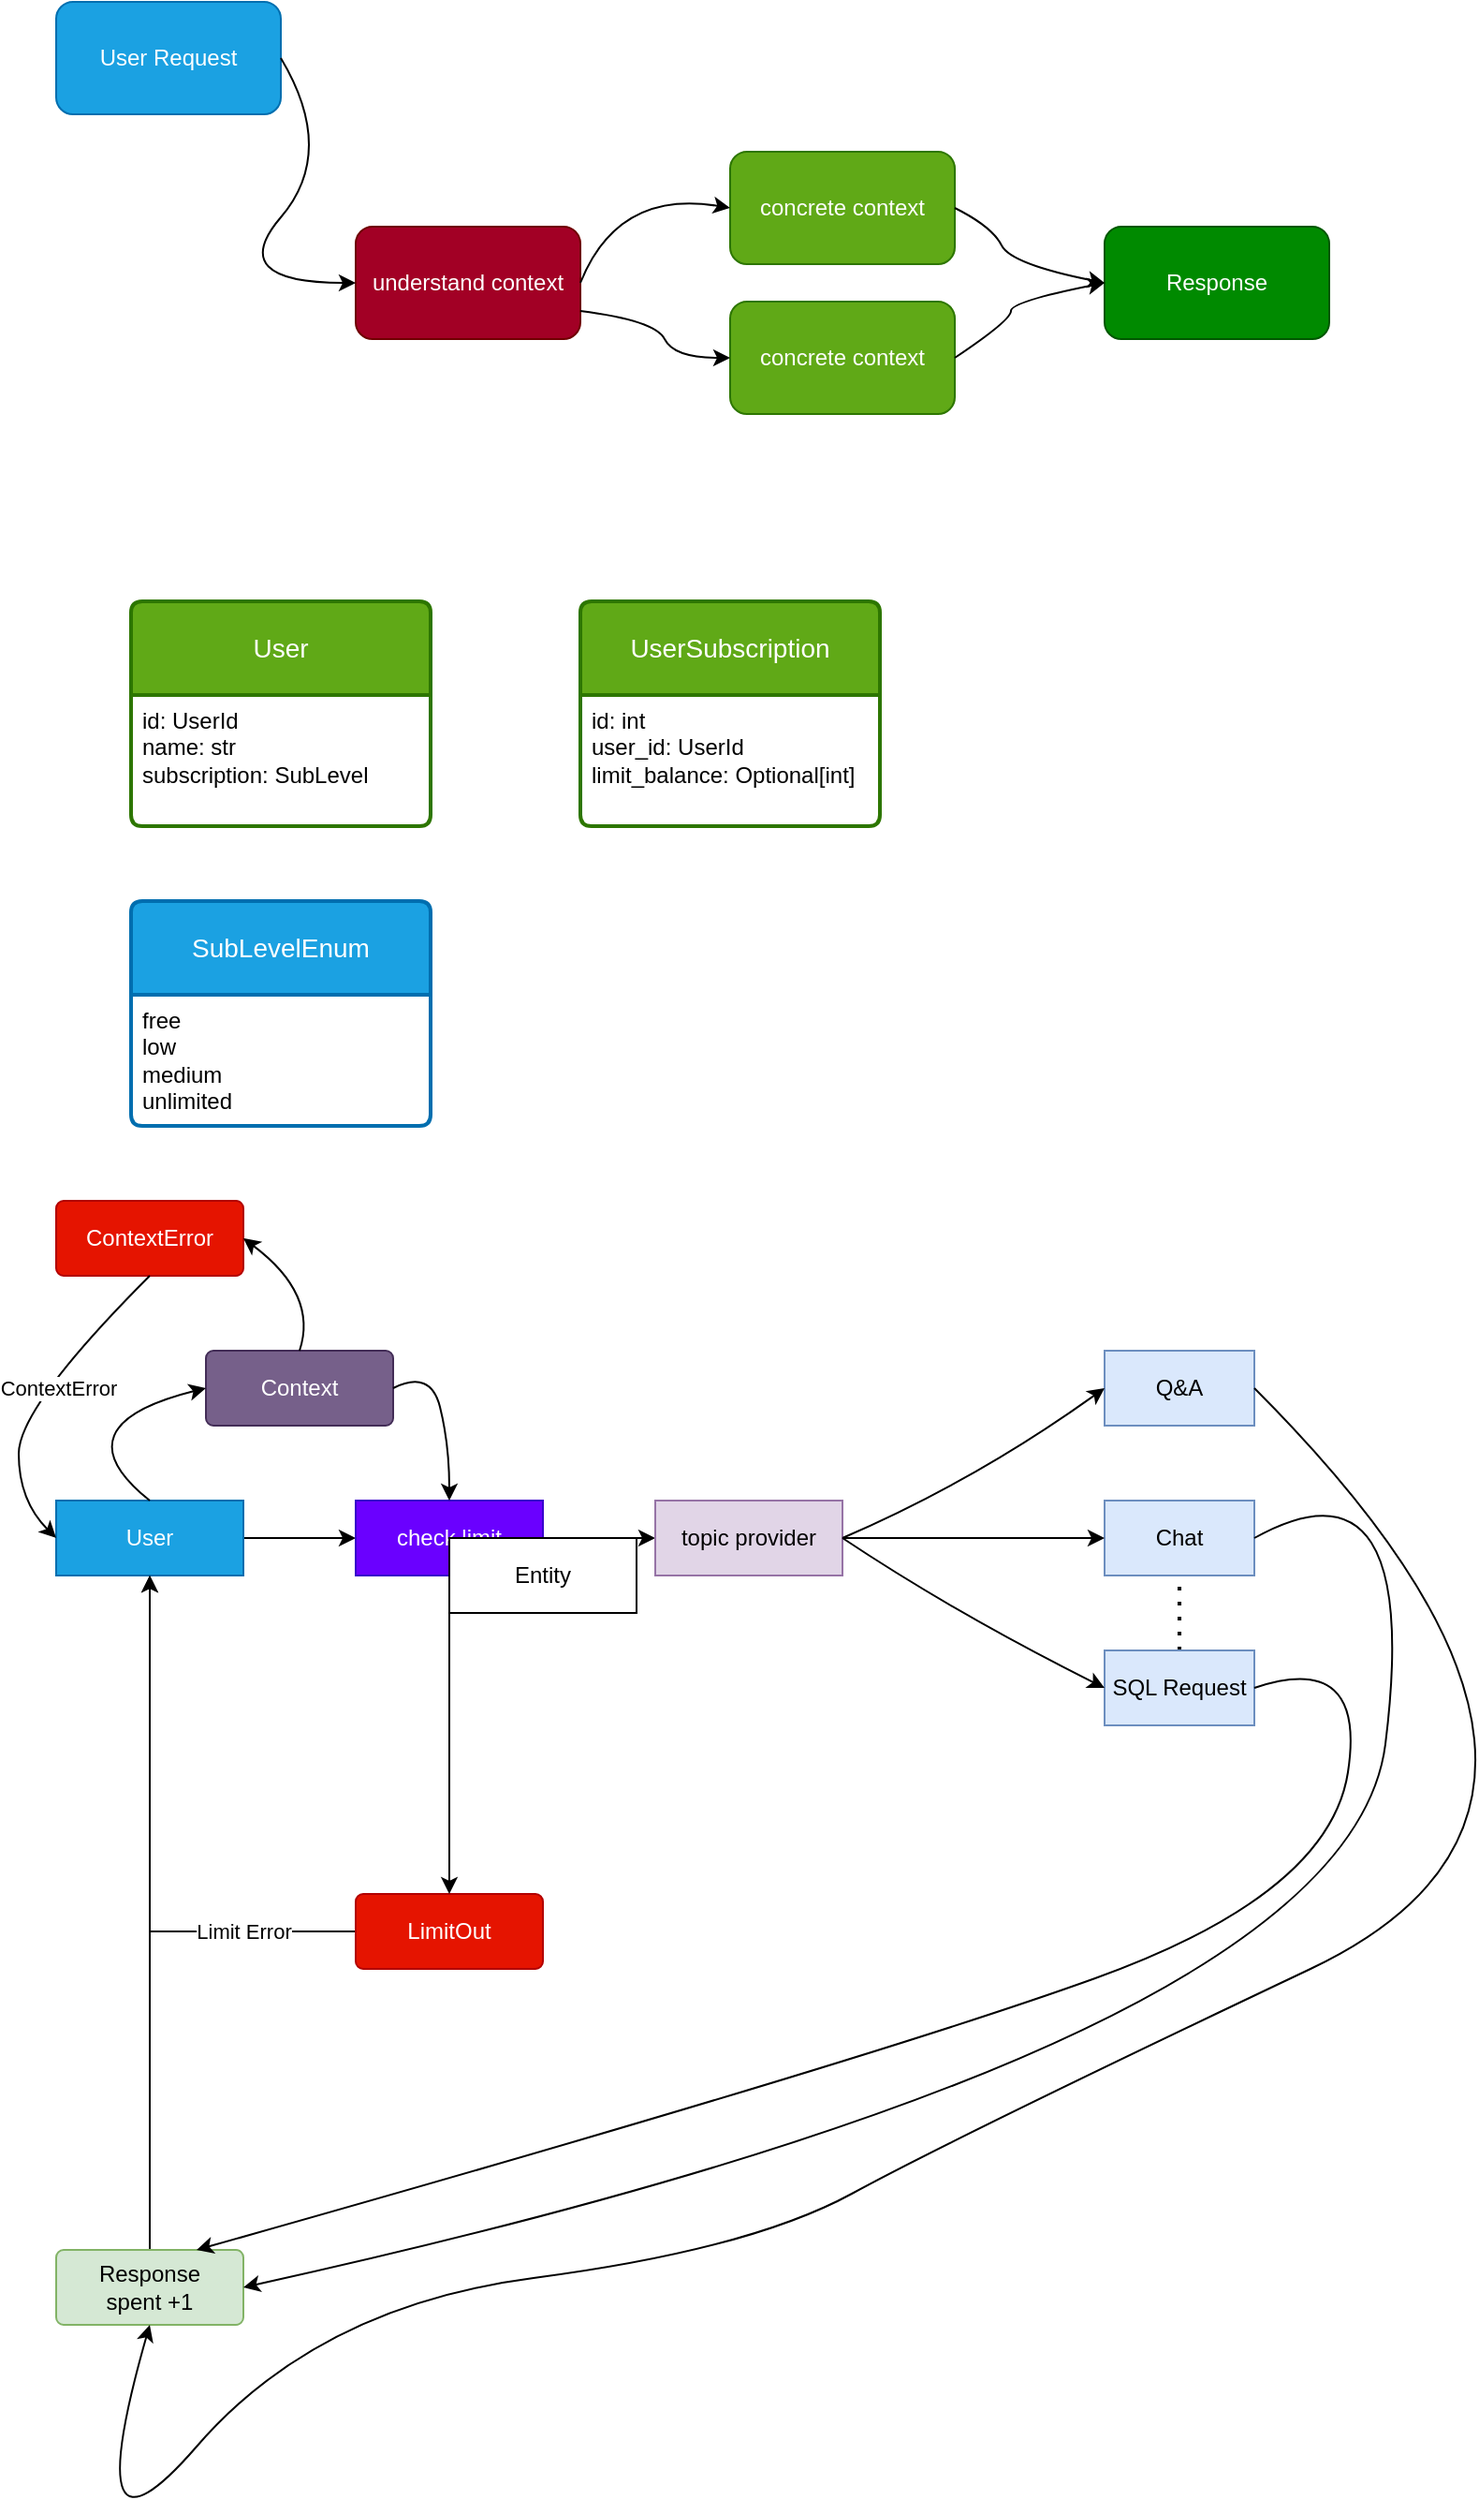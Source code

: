 <mxfile version="21.2.3" type="github">
  <diagram name="Страница 1" id="6RsI5PoxTVXbYfIFVnOP">
    <mxGraphModel dx="980" dy="569" grid="1" gridSize="10" guides="1" tooltips="1" connect="1" arrows="1" fold="1" page="1" pageScale="1" pageWidth="827" pageHeight="1169" math="0" shadow="0">
      <root>
        <mxCell id="0" />
        <mxCell id="1" parent="0" />
        <mxCell id="T8kyU2NZj58jvWLqdSKc-1" value="User Request" style="rounded=1;whiteSpace=wrap;html=1;fillColor=#1ba1e2;fontColor=#ffffff;strokeColor=#006EAF;" parent="1" vertex="1">
          <mxGeometry x="40" y="40" width="120" height="60" as="geometry" />
        </mxCell>
        <mxCell id="T8kyU2NZj58jvWLqdSKc-2" value="understand context" style="rounded=1;whiteSpace=wrap;html=1;fillColor=#a20025;fontColor=#ffffff;strokeColor=#6F0000;" parent="1" vertex="1">
          <mxGeometry x="200" y="160" width="120" height="60" as="geometry" />
        </mxCell>
        <mxCell id="T8kyU2NZj58jvWLqdSKc-3" value="concrete context" style="rounded=1;whiteSpace=wrap;html=1;fillColor=#60a917;fontColor=#ffffff;strokeColor=#2D7600;" parent="1" vertex="1">
          <mxGeometry x="400" y="120" width="120" height="60" as="geometry" />
        </mxCell>
        <mxCell id="T8kyU2NZj58jvWLqdSKc-4" value="concrete context" style="rounded=1;whiteSpace=wrap;html=1;fillColor=#60a917;fontColor=#ffffff;strokeColor=#2D7600;" parent="1" vertex="1">
          <mxGeometry x="400" y="200" width="120" height="60" as="geometry" />
        </mxCell>
        <mxCell id="T8kyU2NZj58jvWLqdSKc-5" value="" style="curved=1;endArrow=classic;html=1;rounded=0;exitX=1;exitY=0.5;exitDx=0;exitDy=0;entryX=0;entryY=0.5;entryDx=0;entryDy=0;" parent="1" source="T8kyU2NZj58jvWLqdSKc-1" target="T8kyU2NZj58jvWLqdSKc-2" edge="1">
          <mxGeometry width="50" height="50" relative="1" as="geometry">
            <mxPoint x="390" y="280" as="sourcePoint" />
            <mxPoint x="440" y="230" as="targetPoint" />
            <Array as="points">
              <mxPoint x="190" y="120" />
              <mxPoint x="130" y="190" />
            </Array>
          </mxGeometry>
        </mxCell>
        <mxCell id="T8kyU2NZj58jvWLqdSKc-6" value="" style="curved=1;endArrow=classic;html=1;rounded=0;exitX=1;exitY=0.5;exitDx=0;exitDy=0;entryX=0;entryY=0.5;entryDx=0;entryDy=0;" parent="1" source="T8kyU2NZj58jvWLqdSKc-2" target="T8kyU2NZj58jvWLqdSKc-3" edge="1">
          <mxGeometry width="50" height="50" relative="1" as="geometry">
            <mxPoint x="390" y="280" as="sourcePoint" />
            <mxPoint x="440" y="230" as="targetPoint" />
            <Array as="points">
              <mxPoint x="340" y="140" />
            </Array>
          </mxGeometry>
        </mxCell>
        <mxCell id="T8kyU2NZj58jvWLqdSKc-7" value="" style="curved=1;endArrow=classic;html=1;rounded=0;exitX=1;exitY=0.75;exitDx=0;exitDy=0;entryX=0;entryY=0.5;entryDx=0;entryDy=0;" parent="1" source="T8kyU2NZj58jvWLqdSKc-2" target="T8kyU2NZj58jvWLqdSKc-4" edge="1">
          <mxGeometry width="50" height="50" relative="1" as="geometry">
            <mxPoint x="360" y="370" as="sourcePoint" />
            <mxPoint x="410" y="320" as="targetPoint" />
            <Array as="points">
              <mxPoint x="360" y="210" />
              <mxPoint x="370" y="230" />
            </Array>
          </mxGeometry>
        </mxCell>
        <mxCell id="T8kyU2NZj58jvWLqdSKc-8" value="Response" style="rounded=1;whiteSpace=wrap;html=1;fillColor=#008a00;fontColor=#ffffff;strokeColor=#005700;" parent="1" vertex="1">
          <mxGeometry x="600" y="160" width="120" height="60" as="geometry" />
        </mxCell>
        <mxCell id="T8kyU2NZj58jvWLqdSKc-9" value="" style="curved=1;endArrow=classic;html=1;rounded=0;exitX=1;exitY=0.5;exitDx=0;exitDy=0;entryX=0;entryY=0.5;entryDx=0;entryDy=0;" parent="1" source="T8kyU2NZj58jvWLqdSKc-3" target="T8kyU2NZj58jvWLqdSKc-8" edge="1">
          <mxGeometry width="50" height="50" relative="1" as="geometry">
            <mxPoint x="570" y="140" as="sourcePoint" />
            <mxPoint x="620" y="90" as="targetPoint" />
            <Array as="points">
              <mxPoint x="540" y="160" />
              <mxPoint x="550" y="180" />
            </Array>
          </mxGeometry>
        </mxCell>
        <mxCell id="T8kyU2NZj58jvWLqdSKc-10" value="" style="curved=1;endArrow=classic;html=1;rounded=0;exitX=1;exitY=0.5;exitDx=0;exitDy=0;entryX=0;entryY=0.5;entryDx=0;entryDy=0;" parent="1" source="T8kyU2NZj58jvWLqdSKc-4" target="T8kyU2NZj58jvWLqdSKc-8" edge="1">
          <mxGeometry width="50" height="50" relative="1" as="geometry">
            <mxPoint x="700" y="280" as="sourcePoint" />
            <mxPoint x="750" y="230" as="targetPoint" />
            <Array as="points">
              <mxPoint x="550" y="210" />
              <mxPoint x="550" y="200" />
            </Array>
          </mxGeometry>
        </mxCell>
        <mxCell id="aFjH2-REhS1qnBzDX-Ag-1" value="User" style="swimlane;childLayout=stackLayout;horizontal=1;startSize=50;horizontalStack=0;rounded=1;fontSize=14;fontStyle=0;strokeWidth=2;resizeParent=0;resizeLast=1;shadow=0;dashed=0;align=center;arcSize=4;whiteSpace=wrap;html=1;fillColor=#60a917;fontColor=#ffffff;strokeColor=#2D7600;" vertex="1" parent="1">
          <mxGeometry x="80" y="360" width="160" height="120" as="geometry" />
        </mxCell>
        <mxCell id="aFjH2-REhS1qnBzDX-Ag-2" value="id: UserId&lt;br&gt;name: str&lt;br&gt;subscription: SubLevel" style="align=left;strokeColor=none;fillColor=none;spacingLeft=4;fontSize=12;verticalAlign=top;resizable=0;rotatable=0;part=1;html=1;" vertex="1" parent="aFjH2-REhS1qnBzDX-Ag-1">
          <mxGeometry y="50" width="160" height="70" as="geometry" />
        </mxCell>
        <mxCell id="aFjH2-REhS1qnBzDX-Ag-5" value="SubLevelEnum" style="swimlane;childLayout=stackLayout;horizontal=1;startSize=50;horizontalStack=0;rounded=1;fontSize=14;fontStyle=0;strokeWidth=2;resizeParent=0;resizeLast=1;shadow=0;dashed=0;align=center;arcSize=4;whiteSpace=wrap;html=1;fillColor=#1ba1e2;fontColor=#ffffff;strokeColor=#006EAF;" vertex="1" parent="1">
          <mxGeometry x="80" y="520" width="160" height="120" as="geometry" />
        </mxCell>
        <mxCell id="aFjH2-REhS1qnBzDX-Ag-6" value="free&lt;br&gt;low&lt;br&gt;medium&lt;br&gt;unlimited" style="align=left;strokeColor=none;fillColor=none;spacingLeft=4;fontSize=12;verticalAlign=top;resizable=0;rotatable=0;part=1;html=1;" vertex="1" parent="aFjH2-REhS1qnBzDX-Ag-5">
          <mxGeometry y="50" width="160" height="70" as="geometry" />
        </mxCell>
        <mxCell id="aFjH2-REhS1qnBzDX-Ag-9" style="edgeStyle=orthogonalEdgeStyle;rounded=0;orthogonalLoop=1;jettySize=auto;html=1;entryX=0;entryY=0.5;entryDx=0;entryDy=0;" edge="1" parent="1" source="aFjH2-REhS1qnBzDX-Ag-7" target="aFjH2-REhS1qnBzDX-Ag-8">
          <mxGeometry relative="1" as="geometry" />
        </mxCell>
        <mxCell id="aFjH2-REhS1qnBzDX-Ag-7" value="User" style="whiteSpace=wrap;html=1;align=center;fillColor=#1ba1e2;fontColor=#ffffff;strokeColor=#006EAF;" vertex="1" parent="1">
          <mxGeometry x="40" y="840" width="100" height="40" as="geometry" />
        </mxCell>
        <mxCell id="aFjH2-REhS1qnBzDX-Ag-13" style="edgeStyle=orthogonalEdgeStyle;rounded=0;orthogonalLoop=1;jettySize=auto;html=1;entryX=0;entryY=0.5;entryDx=0;entryDy=0;" edge="1" parent="1" source="aFjH2-REhS1qnBzDX-Ag-8" target="aFjH2-REhS1qnBzDX-Ag-10">
          <mxGeometry relative="1" as="geometry" />
        </mxCell>
        <mxCell id="aFjH2-REhS1qnBzDX-Ag-8" value="check limit" style="whiteSpace=wrap;html=1;align=center;fillColor=#6a00ff;fontColor=#ffffff;strokeColor=#3700CC;" vertex="1" parent="1">
          <mxGeometry x="200" y="840" width="100" height="40" as="geometry" />
        </mxCell>
        <mxCell id="aFjH2-REhS1qnBzDX-Ag-10" value="topic provider" style="whiteSpace=wrap;html=1;align=center;fillColor=#e1d5e7;strokeColor=#9673a6;" vertex="1" parent="1">
          <mxGeometry x="360" y="840" width="100" height="40" as="geometry" />
        </mxCell>
        <mxCell id="aFjH2-REhS1qnBzDX-Ag-11" value="UserSubscription" style="swimlane;childLayout=stackLayout;horizontal=1;startSize=50;horizontalStack=0;rounded=1;fontSize=14;fontStyle=0;strokeWidth=2;resizeParent=0;resizeLast=1;shadow=0;dashed=0;align=center;arcSize=4;whiteSpace=wrap;html=1;fillColor=#60a917;fontColor=#ffffff;strokeColor=#2D7600;" vertex="1" parent="1">
          <mxGeometry x="320" y="360" width="160" height="120" as="geometry" />
        </mxCell>
        <mxCell id="aFjH2-REhS1qnBzDX-Ag-12" value="id: int&lt;br&gt;user_id: UserId&lt;br&gt;limit_balance: Optional[int]" style="align=left;strokeColor=none;fillColor=none;spacingLeft=4;fontSize=12;verticalAlign=top;resizable=0;rotatable=0;part=1;html=1;" vertex="1" parent="aFjH2-REhS1qnBzDX-Ag-11">
          <mxGeometry y="50" width="160" height="70" as="geometry" />
        </mxCell>
        <mxCell id="aFjH2-REhS1qnBzDX-Ag-15" value="Q&amp;amp;A" style="whiteSpace=wrap;html=1;align=center;fillColor=#dae8fc;strokeColor=#6c8ebf;" vertex="1" parent="1">
          <mxGeometry x="600" y="760" width="80" height="40" as="geometry" />
        </mxCell>
        <mxCell id="aFjH2-REhS1qnBzDX-Ag-16" value="Chat" style="whiteSpace=wrap;html=1;align=center;fillColor=#dae8fc;strokeColor=#6c8ebf;" vertex="1" parent="1">
          <mxGeometry x="600" y="840" width="80" height="40" as="geometry" />
        </mxCell>
        <mxCell id="aFjH2-REhS1qnBzDX-Ag-17" value="" style="endArrow=none;dashed=1;html=1;dashPattern=1 3;strokeWidth=2;rounded=0;entryX=0.5;entryY=1;entryDx=0;entryDy=0;exitX=0.5;exitY=0;exitDx=0;exitDy=0;" edge="1" parent="1" source="aFjH2-REhS1qnBzDX-Ag-18" target="aFjH2-REhS1qnBzDX-Ag-16">
          <mxGeometry width="50" height="50" relative="1" as="geometry">
            <mxPoint x="640" y="910" as="sourcePoint" />
            <mxPoint x="650" y="900" as="targetPoint" />
          </mxGeometry>
        </mxCell>
        <mxCell id="aFjH2-REhS1qnBzDX-Ag-18" value="SQL Request" style="whiteSpace=wrap;html=1;align=center;fillColor=#dae8fc;strokeColor=#6c8ebf;" vertex="1" parent="1">
          <mxGeometry x="600" y="920" width="80" height="40" as="geometry" />
        </mxCell>
        <mxCell id="aFjH2-REhS1qnBzDX-Ag-19" value="" style="curved=1;endArrow=classic;html=1;rounded=0;exitX=1;exitY=0.5;exitDx=0;exitDy=0;entryX=0;entryY=0.5;entryDx=0;entryDy=0;" edge="1" parent="1" source="aFjH2-REhS1qnBzDX-Ag-10" target="aFjH2-REhS1qnBzDX-Ag-15">
          <mxGeometry width="50" height="50" relative="1" as="geometry">
            <mxPoint x="410" y="800" as="sourcePoint" />
            <mxPoint x="460" y="750" as="targetPoint" />
            <Array as="points">
              <mxPoint x="530" y="830" />
            </Array>
          </mxGeometry>
        </mxCell>
        <mxCell id="aFjH2-REhS1qnBzDX-Ag-20" value="" style="curved=1;endArrow=classic;html=1;rounded=0;exitX=1;exitY=0.5;exitDx=0;exitDy=0;entryX=0;entryY=0.5;entryDx=0;entryDy=0;" edge="1" parent="1" source="aFjH2-REhS1qnBzDX-Ag-10" target="aFjH2-REhS1qnBzDX-Ag-16">
          <mxGeometry width="50" height="50" relative="1" as="geometry">
            <mxPoint x="480" y="870" as="sourcePoint" />
            <mxPoint x="530" y="820" as="targetPoint" />
            <Array as="points">
              <mxPoint x="550" y="860" />
            </Array>
          </mxGeometry>
        </mxCell>
        <mxCell id="aFjH2-REhS1qnBzDX-Ag-21" value="" style="curved=1;endArrow=classic;html=1;rounded=0;exitX=1;exitY=0.5;exitDx=0;exitDy=0;entryX=0;entryY=0.5;entryDx=0;entryDy=0;" edge="1" parent="1" source="aFjH2-REhS1qnBzDX-Ag-10" target="aFjH2-REhS1qnBzDX-Ag-18">
          <mxGeometry width="50" height="50" relative="1" as="geometry">
            <mxPoint x="520" y="950" as="sourcePoint" />
            <mxPoint x="570" y="900" as="targetPoint" />
            <Array as="points">
              <mxPoint x="520" y="900" />
            </Array>
          </mxGeometry>
        </mxCell>
        <mxCell id="aFjH2-REhS1qnBzDX-Ag-26" style="edgeStyle=orthogonalEdgeStyle;rounded=0;orthogonalLoop=1;jettySize=auto;html=1;exitX=0.5;exitY=0;exitDx=0;exitDy=0;entryX=0.5;entryY=1;entryDx=0;entryDy=0;" edge="1" parent="1" source="aFjH2-REhS1qnBzDX-Ag-22" target="aFjH2-REhS1qnBzDX-Ag-7">
          <mxGeometry relative="1" as="geometry" />
        </mxCell>
        <mxCell id="aFjH2-REhS1qnBzDX-Ag-22" value="Response&lt;br&gt;spent +1" style="rounded=1;arcSize=10;whiteSpace=wrap;html=1;align=center;fillColor=#d5e8d4;strokeColor=#82b366;" vertex="1" parent="1">
          <mxGeometry x="40" y="1240" width="100" height="40" as="geometry" />
        </mxCell>
        <mxCell id="aFjH2-REhS1qnBzDX-Ag-23" value="" style="curved=1;endArrow=classic;html=1;rounded=0;exitX=1;exitY=0.5;exitDx=0;exitDy=0;entryX=0.5;entryY=1;entryDx=0;entryDy=0;" edge="1" parent="1" source="aFjH2-REhS1qnBzDX-Ag-15" target="aFjH2-REhS1qnBzDX-Ag-22">
          <mxGeometry width="50" height="50" relative="1" as="geometry">
            <mxPoint x="700" y="790" as="sourcePoint" />
            <mxPoint x="750" y="740" as="targetPoint" />
            <Array as="points">
              <mxPoint x="900" y="1000" />
              <mxPoint x="520" y="1180" />
              <mxPoint x="410" y="1240" />
              <mxPoint x="180" y="1270" />
              <mxPoint x="50" y="1420" />
            </Array>
          </mxGeometry>
        </mxCell>
        <mxCell id="aFjH2-REhS1qnBzDX-Ag-24" value="" style="curved=1;endArrow=classic;html=1;rounded=0;exitX=1;exitY=0.5;exitDx=0;exitDy=0;entryX=1;entryY=0.5;entryDx=0;entryDy=0;" edge="1" parent="1" source="aFjH2-REhS1qnBzDX-Ag-16" target="aFjH2-REhS1qnBzDX-Ag-22">
          <mxGeometry width="50" height="50" relative="1" as="geometry">
            <mxPoint x="720" y="810" as="sourcePoint" />
            <mxPoint x="770" y="760" as="targetPoint" />
            <Array as="points">
              <mxPoint x="770" y="810" />
              <mxPoint x="730" y="1130" />
            </Array>
          </mxGeometry>
        </mxCell>
        <mxCell id="aFjH2-REhS1qnBzDX-Ag-25" value="" style="curved=1;endArrow=classic;html=1;rounded=0;exitX=1;exitY=0.5;exitDx=0;exitDy=0;entryX=0.75;entryY=0;entryDx=0;entryDy=0;" edge="1" parent="1" source="aFjH2-REhS1qnBzDX-Ag-18" target="aFjH2-REhS1qnBzDX-Ag-22">
          <mxGeometry width="50" height="50" relative="1" as="geometry">
            <mxPoint x="690" y="920" as="sourcePoint" />
            <mxPoint x="740" y="870" as="targetPoint" />
            <Array as="points">
              <mxPoint x="740" y="920" />
              <mxPoint x="720" y="1050" />
              <mxPoint x="470" y="1140" />
            </Array>
          </mxGeometry>
        </mxCell>
        <mxCell id="aFjH2-REhS1qnBzDX-Ag-29" style="edgeStyle=orthogonalEdgeStyle;rounded=0;orthogonalLoop=1;jettySize=auto;html=1;entryX=0.5;entryY=1;entryDx=0;entryDy=0;" edge="1" parent="1" source="aFjH2-REhS1qnBzDX-Ag-28" target="aFjH2-REhS1qnBzDX-Ag-7">
          <mxGeometry relative="1" as="geometry" />
        </mxCell>
        <mxCell id="aFjH2-REhS1qnBzDX-Ag-30" value="Limit Error" style="edgeLabel;html=1;align=center;verticalAlign=middle;resizable=0;points=[];" vertex="1" connectable="0" parent="aFjH2-REhS1qnBzDX-Ag-29">
          <mxGeometry x="-0.035" y="2" relative="1" as="geometry">
            <mxPoint x="52" y="35" as="offset" />
          </mxGeometry>
        </mxCell>
        <mxCell id="aFjH2-REhS1qnBzDX-Ag-28" value="LimitOut" style="rounded=1;arcSize=10;whiteSpace=wrap;html=1;align=center;fillColor=#e51400;fontColor=#ffffff;strokeColor=#B20000;" vertex="1" parent="1">
          <mxGeometry x="200" y="1050" width="100" height="40" as="geometry" />
        </mxCell>
        <mxCell id="aFjH2-REhS1qnBzDX-Ag-37" style="edgeStyle=orthogonalEdgeStyle;rounded=0;orthogonalLoop=1;jettySize=auto;html=1;entryX=0.5;entryY=0;entryDx=0;entryDy=0;exitX=0.5;exitY=1;exitDx=0;exitDy=0;" edge="1" parent="1" source="aFjH2-REhS1qnBzDX-Ag-8" target="aFjH2-REhS1qnBzDX-Ag-28">
          <mxGeometry relative="1" as="geometry">
            <mxPoint x="250" y="1040" as="sourcePoint" />
          </mxGeometry>
        </mxCell>
        <mxCell id="aFjH2-REhS1qnBzDX-Ag-38" value="Context" style="rounded=1;arcSize=10;whiteSpace=wrap;html=1;align=center;fillColor=#76608a;fontColor=#ffffff;strokeColor=#432D57;" vertex="1" parent="1">
          <mxGeometry x="120" y="760" width="100" height="40" as="geometry" />
        </mxCell>
        <mxCell id="aFjH2-REhS1qnBzDX-Ag-39" value="" style="curved=1;endArrow=classic;html=1;rounded=0;exitX=0.5;exitY=0;exitDx=0;exitDy=0;entryX=0;entryY=0.5;entryDx=0;entryDy=0;" edge="1" parent="1" source="aFjH2-REhS1qnBzDX-Ag-7" target="aFjH2-REhS1qnBzDX-Ag-38">
          <mxGeometry width="50" height="50" relative="1" as="geometry">
            <mxPoint x="220" y="820" as="sourcePoint" />
            <mxPoint x="270" y="770" as="targetPoint" />
            <Array as="points">
              <mxPoint x="40" y="800" />
            </Array>
          </mxGeometry>
        </mxCell>
        <mxCell id="aFjH2-REhS1qnBzDX-Ag-40" value="" style="curved=1;endArrow=classic;html=1;rounded=0;exitX=1;exitY=0.5;exitDx=0;exitDy=0;entryX=0.5;entryY=0;entryDx=0;entryDy=0;" edge="1" parent="1" source="aFjH2-REhS1qnBzDX-Ag-38" target="aFjH2-REhS1qnBzDX-Ag-8">
          <mxGeometry width="50" height="50" relative="1" as="geometry">
            <mxPoint x="260" y="800" as="sourcePoint" />
            <mxPoint x="310" y="750" as="targetPoint" />
            <Array as="points">
              <mxPoint x="240" y="770" />
              <mxPoint x="250" y="810" />
            </Array>
          </mxGeometry>
        </mxCell>
        <mxCell id="aFjH2-REhS1qnBzDX-Ag-41" value="Entity" style="whiteSpace=wrap;html=1;align=center;" vertex="1" parent="1">
          <mxGeometry x="250" y="860" width="100" height="40" as="geometry" />
        </mxCell>
        <mxCell id="aFjH2-REhS1qnBzDX-Ag-42" value="ContextError" style="rounded=1;arcSize=10;whiteSpace=wrap;html=1;align=center;fillColor=#e51400;fontColor=#ffffff;strokeColor=#B20000;" vertex="1" parent="1">
          <mxGeometry x="40" y="680" width="100" height="40" as="geometry" />
        </mxCell>
        <mxCell id="aFjH2-REhS1qnBzDX-Ag-43" value="" style="curved=1;endArrow=classic;html=1;rounded=0;exitX=0.5;exitY=0;exitDx=0;exitDy=0;entryX=1;entryY=0.5;entryDx=0;entryDy=0;" edge="1" parent="1" source="aFjH2-REhS1qnBzDX-Ag-38" target="aFjH2-REhS1qnBzDX-Ag-42">
          <mxGeometry width="50" height="50" relative="1" as="geometry">
            <mxPoint x="170" y="730" as="sourcePoint" />
            <mxPoint x="220" y="680" as="targetPoint" />
            <Array as="points">
              <mxPoint x="180" y="730" />
            </Array>
          </mxGeometry>
        </mxCell>
        <mxCell id="aFjH2-REhS1qnBzDX-Ag-44" value="" style="curved=1;endArrow=classic;html=1;rounded=0;exitX=0.5;exitY=1;exitDx=0;exitDy=0;entryX=0;entryY=0.5;entryDx=0;entryDy=0;" edge="1" parent="1" source="aFjH2-REhS1qnBzDX-Ag-42" target="aFjH2-REhS1qnBzDX-Ag-7">
          <mxGeometry width="50" height="50" relative="1" as="geometry">
            <mxPoint x="-50" y="780" as="sourcePoint" />
            <mxPoint y="730" as="targetPoint" />
            <Array as="points">
              <mxPoint x="20" y="790" />
              <mxPoint x="20" y="840" />
            </Array>
          </mxGeometry>
        </mxCell>
        <mxCell id="aFjH2-REhS1qnBzDX-Ag-45" value="ContextError" style="edgeLabel;html=1;align=center;verticalAlign=middle;resizable=0;points=[];" vertex="1" connectable="0" parent="aFjH2-REhS1qnBzDX-Ag-44">
          <mxGeometry x="-0.129" y="8" relative="1" as="geometry">
            <mxPoint as="offset" />
          </mxGeometry>
        </mxCell>
      </root>
    </mxGraphModel>
  </diagram>
</mxfile>
